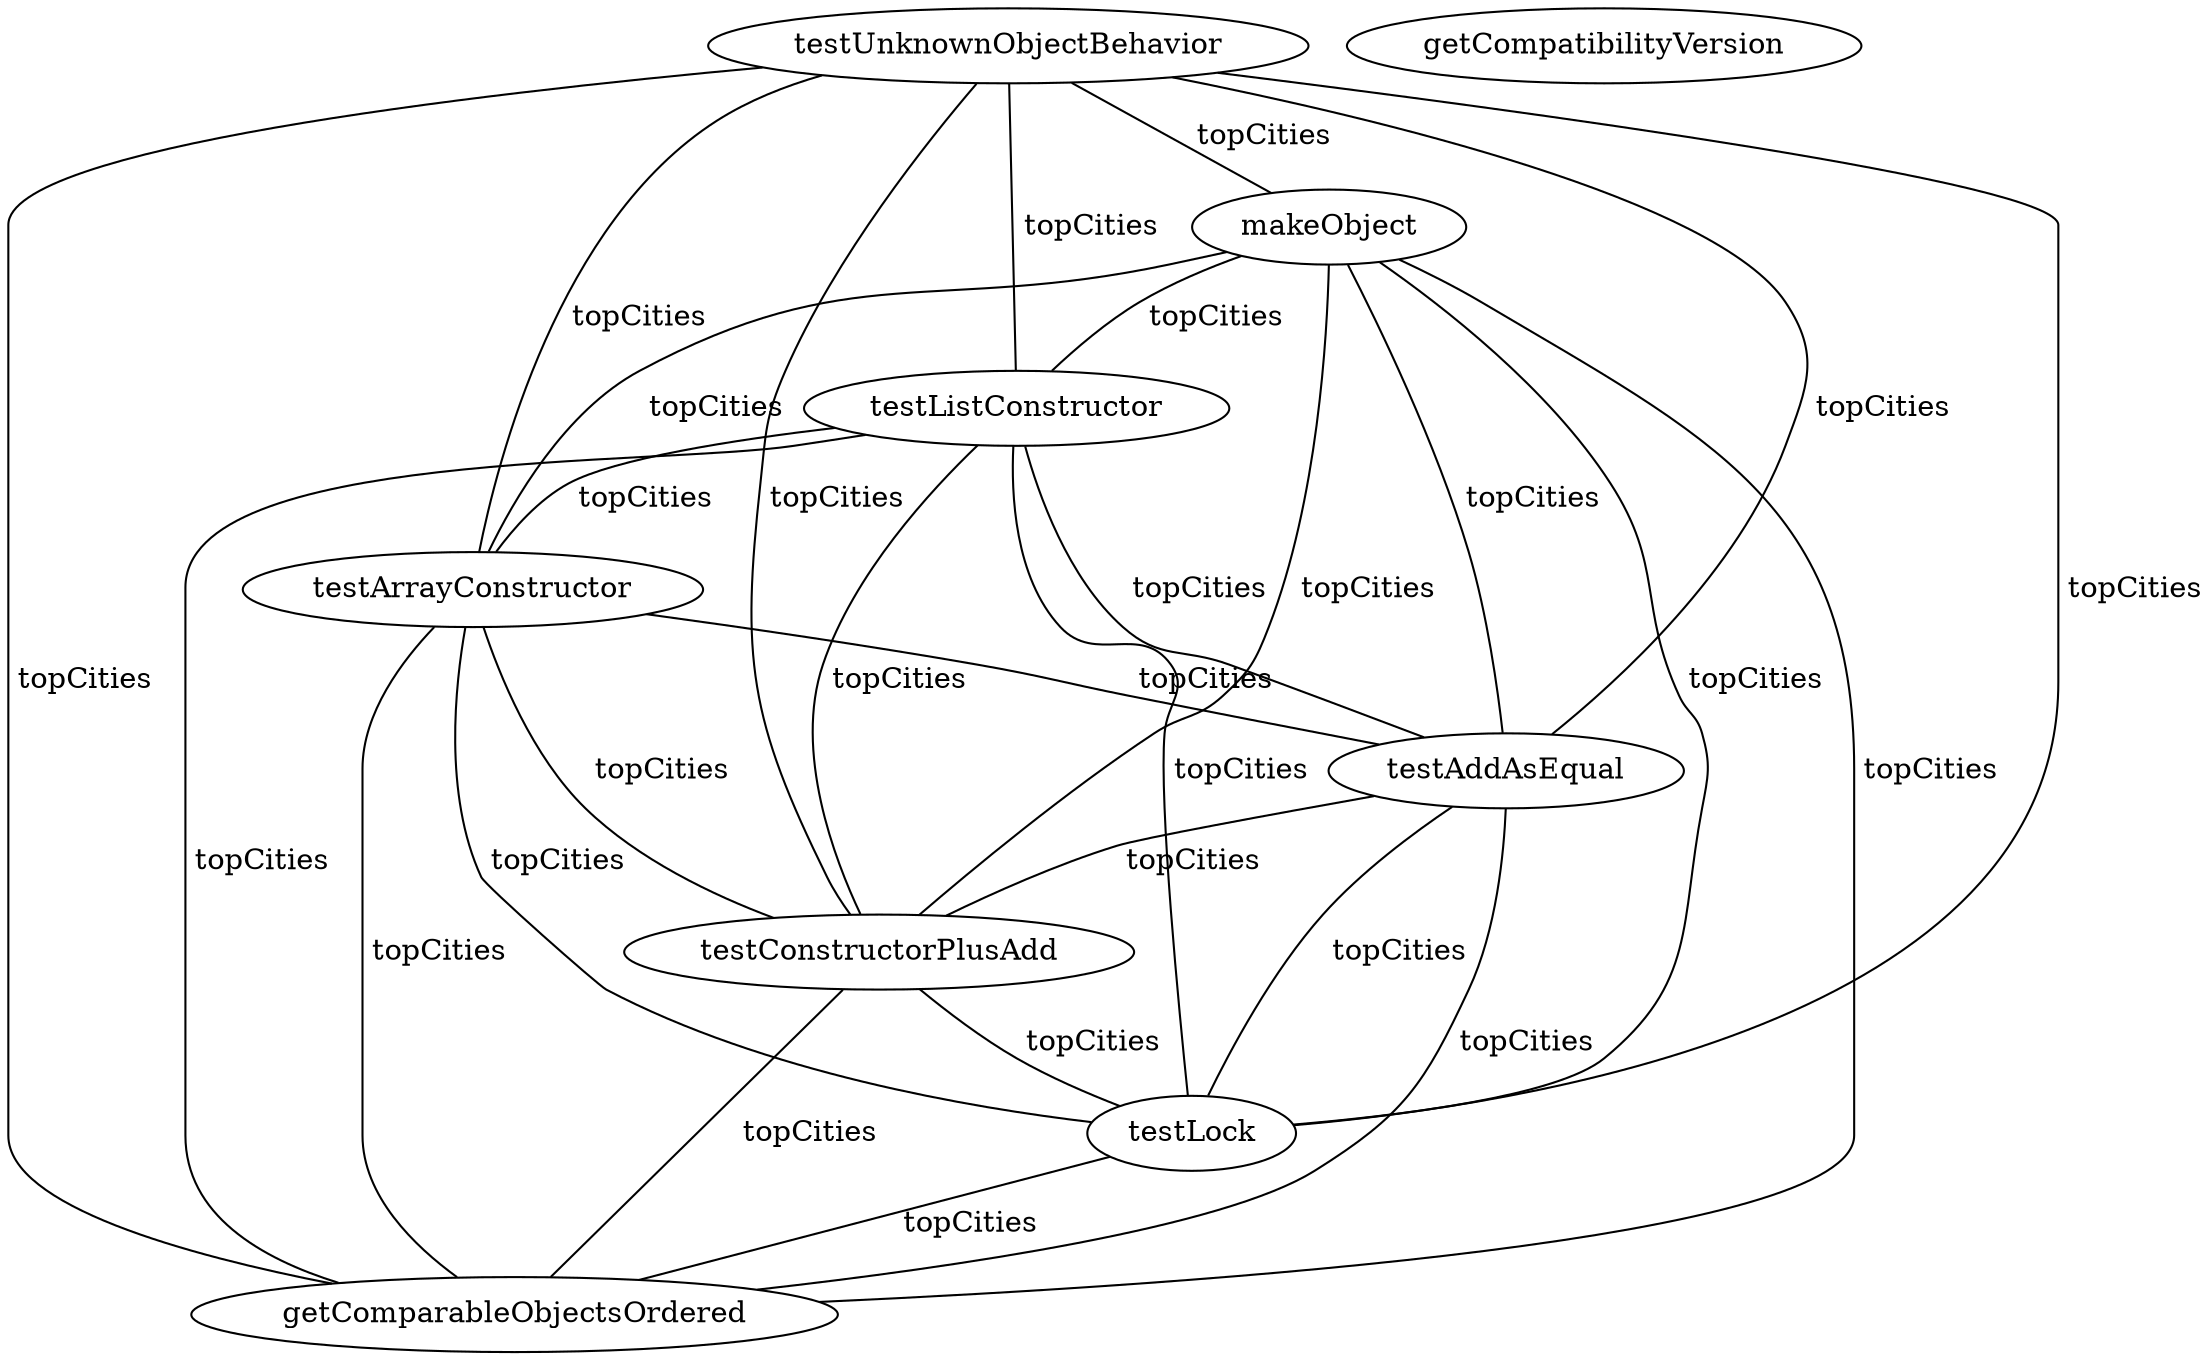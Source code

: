 digraph G {
testUnknownObjectBehavior;
makeObject;
testListConstructor;
getCompatibilityVersion;
testArrayConstructor;
testAddAsEqual;
testConstructorPlusAdd;
testLock;
getComparableObjectsOrdered;
testUnknownObjectBehavior -> makeObject [label=" topCities", dir=none];
testUnknownObjectBehavior -> testListConstructor [label=" topCities", dir=none];
testUnknownObjectBehavior -> testArrayConstructor [label=" topCities", dir=none];
testUnknownObjectBehavior -> testAddAsEqual [label=" topCities", dir=none];
testUnknownObjectBehavior -> testConstructorPlusAdd [label=" topCities", dir=none];
testUnknownObjectBehavior -> testLock [label=" topCities", dir=none];
testUnknownObjectBehavior -> getComparableObjectsOrdered [label=" topCities", dir=none];
makeObject -> testListConstructor [label=" topCities", dir=none];
makeObject -> testArrayConstructor [label=" topCities", dir=none];
makeObject -> testAddAsEqual [label=" topCities", dir=none];
makeObject -> testConstructorPlusAdd [label=" topCities", dir=none];
makeObject -> testLock [label=" topCities", dir=none];
makeObject -> getComparableObjectsOrdered [label=" topCities", dir=none];
testListConstructor -> testArrayConstructor [label=" topCities", dir=none];
testListConstructor -> testAddAsEqual [label=" topCities", dir=none];
testListConstructor -> testConstructorPlusAdd [label=" topCities", dir=none];
testListConstructor -> testLock [label=" topCities", dir=none];
testListConstructor -> getComparableObjectsOrdered [label=" topCities", dir=none];
testArrayConstructor -> testAddAsEqual [label=" topCities", dir=none];
testArrayConstructor -> testConstructorPlusAdd [label=" topCities", dir=none];
testArrayConstructor -> testLock [label=" topCities", dir=none];
testArrayConstructor -> getComparableObjectsOrdered [label=" topCities", dir=none];
testAddAsEqual -> testConstructorPlusAdd [label=" topCities", dir=none];
testAddAsEqual -> testLock [label=" topCities", dir=none];
testAddAsEqual -> getComparableObjectsOrdered [label=" topCities", dir=none];
testConstructorPlusAdd -> testLock [label=" topCities", dir=none];
testConstructorPlusAdd -> getComparableObjectsOrdered [label=" topCities", dir=none];
testLock -> getComparableObjectsOrdered [label=" topCities", dir=none];
}